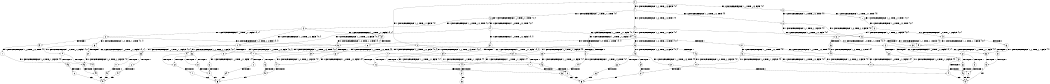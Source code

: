 digraph BCG {
size = "7, 10.5";
center = TRUE;
node [shape = circle];
0 [peripheries = 2];
0 -> 1 [label = "EX !0 !ATOMIC_EXCH_BRANCH (1, +1, TRUE, +1, 3, FALSE) !{0}"];
0 -> 2 [label = "EX !1 !ATOMIC_EXCH_BRANCH (1, +1, TRUE, +1, 1, FALSE) !{0}"];
0 -> 3 [label = "EX !0 !ATOMIC_EXCH_BRANCH (1, +1, TRUE, +1, 3, FALSE) !{0}"];
1 -> 4 [label = "EX !0 !ATOMIC_EXCH_BRANCH (1, +0, TRUE, +1, 2, TRUE) !{0}"];
1 -> 5 [label = "EX !1 !ATOMIC_EXCH_BRANCH (1, +1, TRUE, +1, 1, TRUE) !{0}"];
1 -> 6 [label = "EX !0 !ATOMIC_EXCH_BRANCH (1, +0, TRUE, +1, 2, TRUE) !{0}"];
2 -> 7 [label = "EX !0 !ATOMIC_EXCH_BRANCH (1, +1, TRUE, +1, 3, TRUE) !{0, 1}"];
2 -> 8 [label = "TERMINATE !1"];
2 -> 9 [label = "EX !0 !ATOMIC_EXCH_BRANCH (1, +1, TRUE, +1, 3, TRUE) !{0, 1}"];
3 -> 10 [label = "EX !1 !ATOMIC_EXCH_BRANCH (1, +1, TRUE, +1, 1, TRUE) !{0}"];
3 -> 6 [label = "EX !0 !ATOMIC_EXCH_BRANCH (1, +0, TRUE, +1, 2, TRUE) !{0}"];
4 -> 11 [label = "EX !0 !ATOMIC_EXCH_BRANCH (1, +0, TRUE, +1, 2, FALSE) !{0}"];
4 -> 12 [label = "EX !1 !ATOMIC_EXCH_BRANCH (1, +1, TRUE, +1, 1, FALSE) !{0}"];
4 -> 13 [label = "EX !0 !ATOMIC_EXCH_BRANCH (1, +0, TRUE, +1, 2, FALSE) !{0}"];
5 -> 14 [label = "EX !0 !ATOMIC_EXCH_BRANCH (1, +0, TRUE, +1, 2, TRUE) !{0, 1}"];
5 -> 5 [label = "EX !1 !ATOMIC_EXCH_BRANCH (1, +1, TRUE, +1, 1, TRUE) !{0, 1}"];
5 -> 15 [label = "EX !0 !ATOMIC_EXCH_BRANCH (1, +0, TRUE, +1, 2, TRUE) !{0, 1}"];
6 -> 16 [label = "EX !1 !ATOMIC_EXCH_BRANCH (1, +1, TRUE, +1, 1, FALSE) !{0}"];
6 -> 13 [label = "EX !0 !ATOMIC_EXCH_BRANCH (1, +0, TRUE, +1, 2, FALSE) !{0}"];
7 -> 17 [label = "TERMINATE !0"];
7 -> 18 [label = "TERMINATE !1"];
8 -> 19 [label = "EX !0 !ATOMIC_EXCH_BRANCH (1, +1, TRUE, +1, 3, TRUE) !{0}"];
8 -> 20 [label = "EX !0 !ATOMIC_EXCH_BRANCH (1, +1, TRUE, +1, 3, TRUE) !{0}"];
9 -> 21 [label = "TERMINATE !0"];
9 -> 22 [label = "TERMINATE !1"];
10 -> 23 [label = "EX !0 !ATOMIC_EXCH_BRANCH (1, +0, TRUE, +1, 2, TRUE) !{0, 1}"];
10 -> 10 [label = "EX !1 !ATOMIC_EXCH_BRANCH (1, +1, TRUE, +1, 1, TRUE) !{0, 1}"];
11 -> 24 [label = "EX !1 !ATOMIC_EXCH_BRANCH (1, +1, TRUE, +1, 1, FALSE) !{0}"];
11 -> 25 [label = "TERMINATE !0"];
12 -> 26 [label = "EX !0 !ATOMIC_EXCH_BRANCH (1, +0, TRUE, +1, 2, TRUE) !{0, 1}"];
12 -> 27 [label = "TERMINATE !1"];
12 -> 28 [label = "EX !0 !ATOMIC_EXCH_BRANCH (1, +0, TRUE, +1, 2, TRUE) !{0, 1}"];
13 -> 29 [label = "EX !1 !ATOMIC_EXCH_BRANCH (1, +1, TRUE, +1, 1, FALSE) !{0}"];
13 -> 30 [label = "TERMINATE !0"];
14 -> 31 [label = "EX !0 !ATOMIC_EXCH_BRANCH (1, +0, TRUE, +1, 2, FALSE) !{0, 1}"];
14 -> 12 [label = "EX !1 !ATOMIC_EXCH_BRANCH (1, +1, TRUE, +1, 1, FALSE) !{0, 1}"];
14 -> 32 [label = "EX !0 !ATOMIC_EXCH_BRANCH (1, +0, TRUE, +1, 2, FALSE) !{0, 1}"];
15 -> 33 [label = "EX !1 !ATOMIC_EXCH_BRANCH (1, +1, TRUE, +1, 1, FALSE) !{0, 1}"];
15 -> 32 [label = "EX !0 !ATOMIC_EXCH_BRANCH (1, +0, TRUE, +1, 2, FALSE) !{0, 1}"];
15 -> 34 [label = "EX !1 !ATOMIC_EXCH_BRANCH (1, +1, TRUE, +1, 1, FALSE) !{0, 1}"];
16 -> 35 [label = "EX !0 !ATOMIC_EXCH_BRANCH (1, +0, TRUE, +1, 2, TRUE) !{0, 1}"];
16 -> 36 [label = "TERMINATE !1"];
17 -> 37 [label = "TERMINATE !1"];
18 -> 38 [label = "TERMINATE !0"];
19 -> 38 [label = "TERMINATE !0"];
20 -> 39 [label = "TERMINATE !0"];
21 -> 40 [label = "TERMINATE !1"];
22 -> 41 [label = "TERMINATE !0"];
23 -> 42 [label = "EX !0 !ATOMIC_EXCH_BRANCH (1, +0, TRUE, +1, 2, FALSE) !{0, 1}"];
23 -> 16 [label = "EX !1 !ATOMIC_EXCH_BRANCH (1, +1, TRUE, +1, 1, FALSE) !{0, 1}"];
24 -> 17 [label = "TERMINATE !0"];
24 -> 18 [label = "TERMINATE !1"];
25 -> 43 [label = "EX !1 !ATOMIC_EXCH_BRANCH (1, +1, TRUE, +1, 1, FALSE) !{1}"];
25 -> 44 [label = "EX !1 !ATOMIC_EXCH_BRANCH (1, +1, TRUE, +1, 1, FALSE) !{1}"];
26 -> 45 [label = "EX !0 !ATOMIC_EXCH_BRANCH (1, +0, TRUE, +1, 2, FALSE) !{0, 1}"];
26 -> 46 [label = "TERMINATE !1"];
26 -> 47 [label = "EX !0 !ATOMIC_EXCH_BRANCH (1, +0, TRUE, +1, 2, FALSE) !{0, 1}"];
27 -> 48 [label = "EX !0 !ATOMIC_EXCH_BRANCH (1, +0, TRUE, +1, 2, TRUE) !{0}"];
27 -> 49 [label = "EX !0 !ATOMIC_EXCH_BRANCH (1, +0, TRUE, +1, 2, TRUE) !{0}"];
28 -> 47 [label = "EX !0 !ATOMIC_EXCH_BRANCH (1, +0, TRUE, +1, 2, FALSE) !{0, 1}"];
28 -> 50 [label = "TERMINATE !1"];
29 -> 51 [label = "TERMINATE !0"];
29 -> 52 [label = "TERMINATE !1"];
30 -> 53 [label = "EX !1 !ATOMIC_EXCH_BRANCH (1, +1, TRUE, +1, 1, FALSE) !{1}"];
31 -> 24 [label = "EX !1 !ATOMIC_EXCH_BRANCH (1, +1, TRUE, +1, 1, FALSE) !{0, 1}"];
31 -> 54 [label = "TERMINATE !0"];
32 -> 55 [label = "EX !1 !ATOMIC_EXCH_BRANCH (1, +1, TRUE, +1, 1, FALSE) !{0, 1}"];
32 -> 56 [label = "EX !1 !ATOMIC_EXCH_BRANCH (1, +1, TRUE, +1, 1, FALSE) !{0, 1}"];
32 -> 57 [label = "TERMINATE !0"];
33 -> 58 [label = "EX !0 !ATOMIC_EXCH_BRANCH (1, +0, TRUE, +1, 2, TRUE) !{0, 1}"];
33 -> 59 [label = "TERMINATE !1"];
33 -> 28 [label = "EX !0 !ATOMIC_EXCH_BRANCH (1, +0, TRUE, +1, 2, TRUE) !{0, 1}"];
34 -> 28 [label = "EX !0 !ATOMIC_EXCH_BRANCH (1, +0, TRUE, +1, 2, TRUE) !{0, 1}"];
34 -> 60 [label = "TERMINATE !1"];
35 -> 61 [label = "EX !0 !ATOMIC_EXCH_BRANCH (1, +0, TRUE, +1, 2, FALSE) !{0, 1}"];
35 -> 62 [label = "TERMINATE !1"];
36 -> 49 [label = "EX !0 !ATOMIC_EXCH_BRANCH (1, +0, TRUE, +1, 2, TRUE) !{0}"];
37 -> 63 [label = "exit"];
38 -> 63 [label = "exit"];
39 -> 64 [label = "exit"];
40 -> 65 [label = "exit"];
41 -> 65 [label = "exit"];
42 -> 29 [label = "EX !1 !ATOMIC_EXCH_BRANCH (1, +1, TRUE, +1, 1, FALSE) !{0, 1}"];
42 -> 66 [label = "TERMINATE !0"];
43 -> 37 [label = "TERMINATE !1"];
44 -> 67 [label = "TERMINATE !1"];
45 -> 68 [label = "TERMINATE !0"];
45 -> 69 [label = "TERMINATE !1"];
46 -> 70 [label = "EX !0 !ATOMIC_EXCH_BRANCH (1, +0, TRUE, +1, 2, FALSE) !{0}"];
46 -> 71 [label = "EX !0 !ATOMIC_EXCH_BRANCH (1, +0, TRUE, +1, 2, FALSE) !{0}"];
47 -> 72 [label = "TERMINATE !0"];
47 -> 73 [label = "TERMINATE !1"];
48 -> 70 [label = "EX !0 !ATOMIC_EXCH_BRANCH (1, +0, TRUE, +1, 2, FALSE) !{0}"];
48 -> 71 [label = "EX !0 !ATOMIC_EXCH_BRANCH (1, +0, TRUE, +1, 2, FALSE) !{0}"];
49 -> 71 [label = "EX !0 !ATOMIC_EXCH_BRANCH (1, +0, TRUE, +1, 2, FALSE) !{0}"];
50 -> 74 [label = "EX !0 !ATOMIC_EXCH_BRANCH (1, +0, TRUE, +1, 2, FALSE) !{0}"];
51 -> 75 [label = "TERMINATE !1"];
52 -> 39 [label = "TERMINATE !0"];
53 -> 75 [label = "TERMINATE !1"];
54 -> 43 [label = "EX !1 !ATOMIC_EXCH_BRANCH (1, +1, TRUE, +1, 1, FALSE) !{1}"];
54 -> 44 [label = "EX !1 !ATOMIC_EXCH_BRANCH (1, +1, TRUE, +1, 1, FALSE) !{1}"];
55 -> 76 [label = "TERMINATE !0"];
55 -> 77 [label = "TERMINATE !1"];
56 -> 21 [label = "TERMINATE !0"];
56 -> 22 [label = "TERMINATE !1"];
57 -> 78 [label = "EX !1 !ATOMIC_EXCH_BRANCH (1, +1, TRUE, +1, 1, FALSE) !{1}"];
58 -> 79 [label = "EX !0 !ATOMIC_EXCH_BRANCH (1, +0, TRUE, +1, 2, FALSE) !{0, 1}"];
58 -> 80 [label = "TERMINATE !1"];
58 -> 47 [label = "EX !0 !ATOMIC_EXCH_BRANCH (1, +0, TRUE, +1, 2, FALSE) !{0, 1}"];
59 -> 81 [label = "EX !0 !ATOMIC_EXCH_BRANCH (1, +0, TRUE, +1, 2, TRUE) !{0}"];
60 -> 82 [label = "EX !0 !ATOMIC_EXCH_BRANCH (1, +0, TRUE, +1, 2, TRUE) !{0}"];
61 -> 83 [label = "TERMINATE !0"];
61 -> 84 [label = "TERMINATE !1"];
62 -> 71 [label = "EX !0 !ATOMIC_EXCH_BRANCH (1, +0, TRUE, +1, 2, FALSE) !{0}"];
66 -> 53 [label = "EX !1 !ATOMIC_EXCH_BRANCH (1, +1, TRUE, +1, 1, FALSE) !{1}"];
67 -> 85 [label = "exit"];
68 -> 86 [label = "TERMINATE !1"];
69 -> 87 [label = "TERMINATE !0"];
70 -> 87 [label = "TERMINATE !0"];
71 -> 88 [label = "TERMINATE !0"];
72 -> 89 [label = "TERMINATE !1"];
73 -> 90 [label = "TERMINATE !0"];
74 -> 90 [label = "TERMINATE !0"];
75 -> 64 [label = "exit"];
76 -> 91 [label = "TERMINATE !1"];
77 -> 92 [label = "TERMINATE !0"];
78 -> 40 [label = "TERMINATE !1"];
79 -> 93 [label = "TERMINATE !0"];
79 -> 94 [label = "TERMINATE !1"];
80 -> 95 [label = "EX !0 !ATOMIC_EXCH_BRANCH (1, +0, TRUE, +1, 2, FALSE) !{0}"];
81 -> 95 [label = "EX !0 !ATOMIC_EXCH_BRANCH (1, +0, TRUE, +1, 2, FALSE) !{0}"];
82 -> 74 [label = "EX !0 !ATOMIC_EXCH_BRANCH (1, +0, TRUE, +1, 2, FALSE) !{0}"];
83 -> 96 [label = "TERMINATE !1"];
84 -> 88 [label = "TERMINATE !0"];
86 -> 63 [label = "exit"];
87 -> 63 [label = "exit"];
88 -> 64 [label = "exit"];
89 -> 65 [label = "exit"];
90 -> 65 [label = "exit"];
91 -> 97 [label = "exit"];
92 -> 97 [label = "exit"];
93 -> 98 [label = "TERMINATE !1"];
94 -> 99 [label = "TERMINATE !0"];
95 -> 99 [label = "TERMINATE !0"];
96 -> 64 [label = "exit"];
98 -> 97 [label = "exit"];
99 -> 97 [label = "exit"];
}
